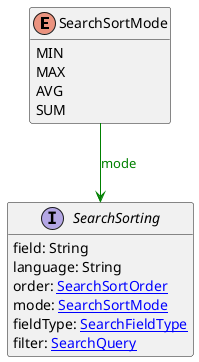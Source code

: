 @startuml

hide methods
enum SearchSortMode {
    MIN
    MAX
    AVG
    SUM
}
interface SearchSorting [[SearchSorting.svg]]  {
    field: String
    language: String
    order: [[SearchSortOrder.svg SearchSortOrder]]
    mode: [[SearchSortMode.svg SearchSortMode]]
    fieldType: [[SearchFieldType.svg SearchFieldType]]
    filter: [[SearchQuery.svg SearchQuery]]
}
SearchSortMode --> SearchSorting #green;text:green : "mode"
@enduml
